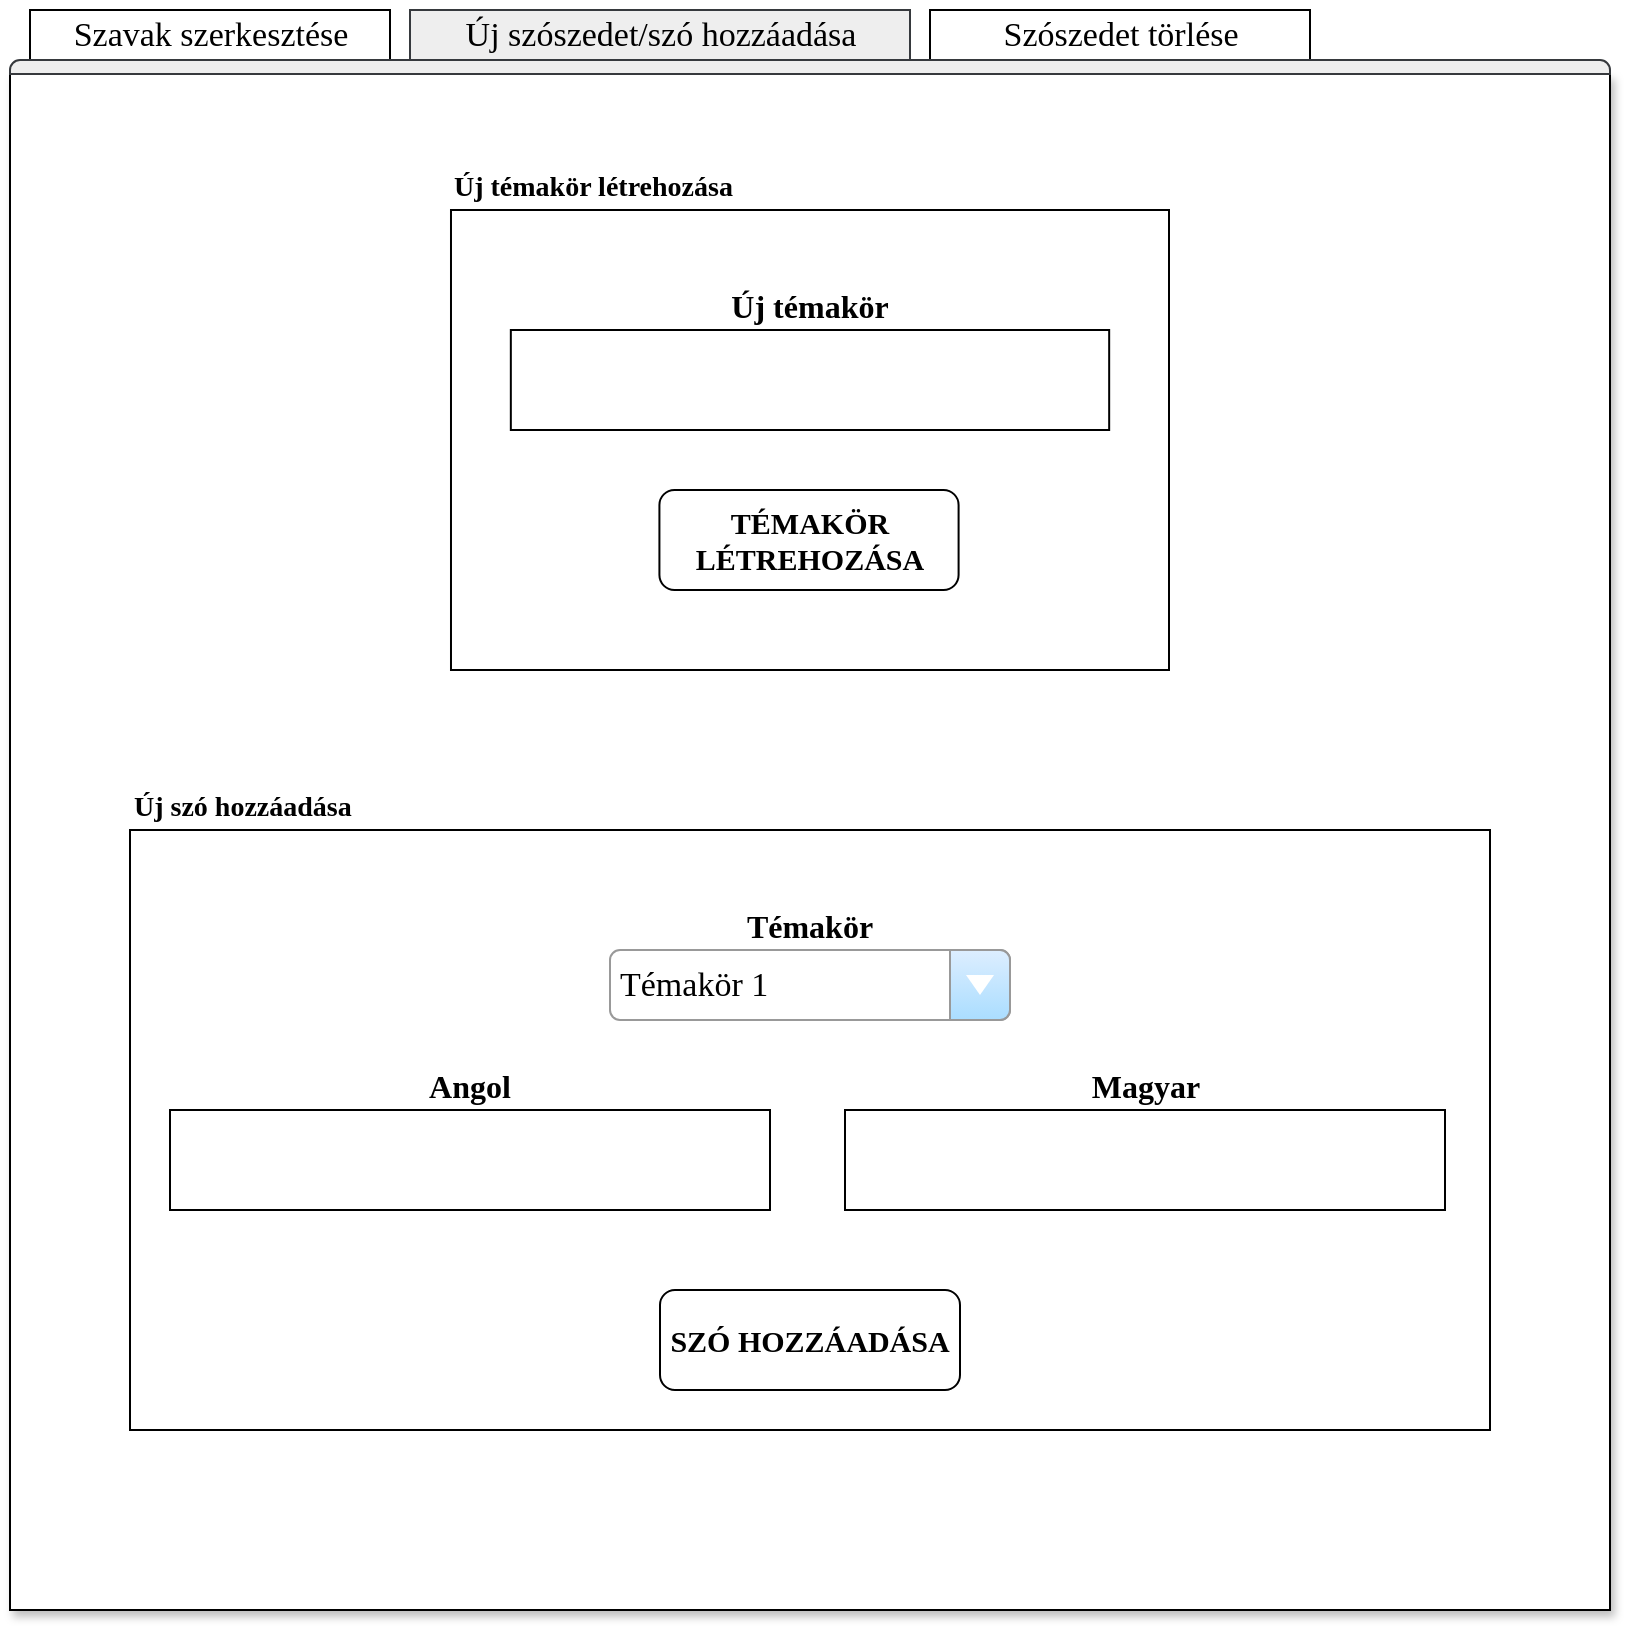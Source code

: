 <mxfile version="21.2.1" type="device">
  <diagram name="1 oldal" id="h_sdG0xfet05f8b0soA9">
    <mxGraphModel dx="223" dy="638" grid="0" gridSize="10" guides="1" tooltips="1" connect="1" arrows="1" fold="1" page="1" pageScale="1" pageWidth="827" pageHeight="1169" background="none" math="0" shadow="0">
      <root>
        <mxCell id="0" />
        <mxCell id="1" parent="0" />
        <mxCell id="sZCGaXeiZL27GAr6mK9c-56" value="" style="strokeWidth=1;shadow=1;dashed=0;align=center;html=1;shape=mxgraph.mockup.containers.marginRect2;rectMarginTop=32;whiteSpace=wrap;fontFamily=Comic Sans MS;verticalAlign=middle;fontSize=14;" parent="1" vertex="1">
          <mxGeometry x="830" y="10" width="800" height="800" as="geometry" />
        </mxCell>
        <mxCell id="sZCGaXeiZL27GAr6mK9c-57" value="Szavak szerkesztése" style="strokeWidth=1;shadow=0;dashed=0;align=center;html=1;shape=mxgraph.mockup.containers.rrect;rSize=0;fontSize=17;fontFamily=Comic Sans MS;" parent="sZCGaXeiZL27GAr6mK9c-56" vertex="1">
          <mxGeometry width="180" height="25" relative="1" as="geometry">
            <mxPoint x="10" as="offset" />
          </mxGeometry>
        </mxCell>
        <mxCell id="sZCGaXeiZL27GAr6mK9c-58" value="Új szószedet/szó hozzáadása" style="strokeWidth=1;shadow=0;dashed=0;align=center;html=1;shape=mxgraph.mockup.containers.rrect;rSize=0;fontSize=17;fontFamily=Comic Sans MS;fillColor=#eeeeee;strokeColor=#36393d;" parent="sZCGaXeiZL27GAr6mK9c-56" vertex="1">
          <mxGeometry width="250" height="25" relative="1" as="geometry">
            <mxPoint x="200" as="offset" />
          </mxGeometry>
        </mxCell>
        <mxCell id="sZCGaXeiZL27GAr6mK9c-59" value="Szószedet törlése" style="strokeWidth=1;shadow=0;dashed=0;align=center;html=1;shape=mxgraph.mockup.containers.rrect;rSize=0;fontSize=17;gradientColor=none;fontFamily=Comic Sans MS;" parent="sZCGaXeiZL27GAr6mK9c-56" vertex="1">
          <mxGeometry width="190" height="25" relative="1" as="geometry">
            <mxPoint x="460" as="offset" />
          </mxGeometry>
        </mxCell>
        <mxCell id="sZCGaXeiZL27GAr6mK9c-60" value="" style="strokeWidth=1;shadow=0;dashed=0;align=center;html=1;shape=mxgraph.mockup.containers.topButton;rSize=5;resizeWidth=1;movable=0;deletable=1;fillColor=#eeeeee;strokeColor=#36393d;" parent="sZCGaXeiZL27GAr6mK9c-56" vertex="1">
          <mxGeometry width="800" height="7" relative="1" as="geometry">
            <mxPoint y="25" as="offset" />
          </mxGeometry>
        </mxCell>
        <mxCell id="sZCGaXeiZL27GAr6mK9c-74" style="edgeStyle=orthogonalEdgeStyle;rounded=0;orthogonalLoop=1;jettySize=auto;html=1;exitX=0.5;exitY=1;exitDx=0;exitDy=0;" parent="sZCGaXeiZL27GAr6mK9c-56" edge="1">
          <mxGeometry relative="1" as="geometry">
            <mxPoint x="581" y="316.832" as="sourcePoint" />
            <mxPoint x="581" y="316.832" as="targetPoint" />
          </mxGeometry>
        </mxCell>
        <mxCell id="sZCGaXeiZL27GAr6mK9c-75" style="edgeStyle=orthogonalEdgeStyle;rounded=0;orthogonalLoop=1;jettySize=auto;html=1;exitX=0.5;exitY=1;exitDx=0;exitDy=0;" parent="sZCGaXeiZL27GAr6mK9c-56" edge="1">
          <mxGeometry relative="1" as="geometry">
            <mxPoint x="581" y="277.228" as="sourcePoint" />
            <mxPoint x="581" y="277.228" as="targetPoint" />
          </mxGeometry>
        </mxCell>
        <mxCell id="sZCGaXeiZL27GAr6mK9c-107" value="" style="group" parent="sZCGaXeiZL27GAr6mK9c-56" vertex="1" connectable="0">
          <mxGeometry x="219.5" y="70" width="360" height="260" as="geometry" />
        </mxCell>
        <mxCell id="sZCGaXeiZL27GAr6mK9c-64" value="Új témakör létrehozása" style="text;html=1;strokeColor=none;fillColor=none;align=left;verticalAlign=bottom;whiteSpace=wrap;rounded=0;fontFamily=Comic Sans MS;fontStyle=1;fontSize=14;" parent="sZCGaXeiZL27GAr6mK9c-107" vertex="1">
          <mxGeometry width="189.474" height="30" as="geometry" />
        </mxCell>
        <mxCell id="sZCGaXeiZL27GAr6mK9c-62" value="" style="whiteSpace=wrap;html=1;rounded=0;fontFamily=Comic Sans MS;fillColor=none;strokeWidth=1;glass=0;" parent="sZCGaXeiZL27GAr6mK9c-107" vertex="1">
          <mxGeometry x="0.997" y="30" width="359.003" height="230" as="geometry" />
        </mxCell>
        <mxCell id="sZCGaXeiZL27GAr6mK9c-68" value="" style="rounded=0;whiteSpace=wrap;html=1;" parent="sZCGaXeiZL27GAr6mK9c-107" vertex="1">
          <mxGeometry x="30.914" y="90" width="299.169" height="50" as="geometry" />
        </mxCell>
        <mxCell id="sZCGaXeiZL27GAr6mK9c-70" value="Új témakör" style="text;html=1;strokeColor=none;fillColor=none;align=center;verticalAlign=bottom;whiteSpace=wrap;rounded=0;fontFamily=Comic Sans MS;fontStyle=1;fontSize=16;" parent="sZCGaXeiZL27GAr6mK9c-107" vertex="1">
          <mxGeometry x="115.679" y="60" width="129.64" height="30" as="geometry" />
        </mxCell>
        <mxCell id="sZCGaXeiZL27GAr6mK9c-72" value="TÉMAKÖR LÉTREHOZÁSA" style="rounded=1;whiteSpace=wrap;html=1;fontFamily=Comic Sans MS;fontStyle=1;fontSize=15;" parent="sZCGaXeiZL27GAr6mK9c-107" vertex="1">
          <mxGeometry x="105.208" y="170" width="149.584" height="50" as="geometry" />
        </mxCell>
        <mxCell id="sZCGaXeiZL27GAr6mK9c-106" style="edgeStyle=orthogonalEdgeStyle;rounded=0;orthogonalLoop=1;jettySize=auto;html=1;exitX=0.5;exitY=1;exitDx=0;exitDy=0;" parent="sZCGaXeiZL27GAr6mK9c-107" source="sZCGaXeiZL27GAr6mK9c-70" target="sZCGaXeiZL27GAr6mK9c-70" edge="1">
          <mxGeometry relative="1" as="geometry" />
        </mxCell>
        <mxCell id="sZCGaXeiZL27GAr6mK9c-108" value="" style="group" parent="sZCGaXeiZL27GAr6mK9c-56" vertex="1" connectable="0">
          <mxGeometry x="60" y="380" width="680" height="330" as="geometry" />
        </mxCell>
        <mxCell id="sZCGaXeiZL27GAr6mK9c-92" value="" style="whiteSpace=wrap;html=1;rounded=0;fontFamily=Comic Sans MS;fillColor=none;strokeWidth=1;glass=0;" parent="sZCGaXeiZL27GAr6mK9c-108" vertex="1">
          <mxGeometry y="30" width="680" height="300" as="geometry" />
        </mxCell>
        <mxCell id="sZCGaXeiZL27GAr6mK9c-93" value="Témakör 1" style="strokeWidth=1;shadow=0;dashed=0;align=center;html=1;shape=mxgraph.mockup.forms.comboBox;strokeColor=#999999;fillColor=#ddeeff;align=left;fillColor2=#aaddff;mainText=;fontColor=#000000;fontSize=17;spacingLeft=3;fontFamily=Comic Sans MS;" parent="sZCGaXeiZL27GAr6mK9c-108" vertex="1">
          <mxGeometry x="240" y="90" width="200" height="35" as="geometry" />
        </mxCell>
        <mxCell id="sZCGaXeiZL27GAr6mK9c-94" value="Új szó hozzáadása" style="text;html=1;strokeColor=none;fillColor=none;align=left;verticalAlign=bottom;whiteSpace=wrap;rounded=0;fontFamily=Comic Sans MS;fontStyle=1;fontSize=14;" parent="sZCGaXeiZL27GAr6mK9c-108" vertex="1">
          <mxGeometry width="150" height="30" as="geometry" />
        </mxCell>
        <mxCell id="sZCGaXeiZL27GAr6mK9c-95" value="Témakör" style="text;html=1;strokeColor=none;fillColor=none;align=center;verticalAlign=bottom;whiteSpace=wrap;rounded=0;fontFamily=Comic Sans MS;fontStyle=1;fontSize=16;" parent="sZCGaXeiZL27GAr6mK9c-108" vertex="1">
          <mxGeometry x="275" y="60" width="130" height="30" as="geometry" />
        </mxCell>
        <mxCell id="sZCGaXeiZL27GAr6mK9c-98" value="" style="rounded=0;whiteSpace=wrap;html=1;" parent="sZCGaXeiZL27GAr6mK9c-108" vertex="1">
          <mxGeometry x="20" y="170" width="300" height="50" as="geometry" />
        </mxCell>
        <mxCell id="sZCGaXeiZL27GAr6mK9c-99" value="" style="rounded=0;whiteSpace=wrap;html=1;" parent="sZCGaXeiZL27GAr6mK9c-108" vertex="1">
          <mxGeometry x="357.5" y="170" width="300" height="50" as="geometry" />
        </mxCell>
        <mxCell id="sZCGaXeiZL27GAr6mK9c-100" value="Angol" style="text;html=1;strokeColor=none;fillColor=none;align=center;verticalAlign=bottom;whiteSpace=wrap;rounded=0;fontFamily=Comic Sans MS;fontStyle=1;fontSize=16;" parent="sZCGaXeiZL27GAr6mK9c-108" vertex="1">
          <mxGeometry x="105" y="140" width="130" height="30" as="geometry" />
        </mxCell>
        <mxCell id="sZCGaXeiZL27GAr6mK9c-101" value="Magyar" style="text;html=1;strokeColor=none;fillColor=none;align=center;verticalAlign=bottom;whiteSpace=wrap;rounded=0;fontFamily=Comic Sans MS;fontStyle=1;fontSize=16;" parent="sZCGaXeiZL27GAr6mK9c-108" vertex="1">
          <mxGeometry x="442.5" y="140" width="130" height="30" as="geometry" />
        </mxCell>
        <mxCell id="sZCGaXeiZL27GAr6mK9c-103" value="SZÓ HOZZÁADÁSA" style="rounded=1;whiteSpace=wrap;html=1;fontFamily=Comic Sans MS;fontStyle=1;fontSize=15;" parent="sZCGaXeiZL27GAr6mK9c-108" vertex="1">
          <mxGeometry x="265" y="260" width="150" height="50" as="geometry" />
        </mxCell>
        <mxCell id="sZCGaXeiZL27GAr6mK9c-104" style="edgeStyle=orthogonalEdgeStyle;rounded=0;orthogonalLoop=1;jettySize=auto;html=1;exitX=0.5;exitY=1;exitDx=0;exitDy=0;" parent="sZCGaXeiZL27GAr6mK9c-108" source="sZCGaXeiZL27GAr6mK9c-99" target="sZCGaXeiZL27GAr6mK9c-99" edge="1">
          <mxGeometry relative="1" as="geometry" />
        </mxCell>
        <mxCell id="sZCGaXeiZL27GAr6mK9c-105" style="edgeStyle=orthogonalEdgeStyle;rounded=0;orthogonalLoop=1;jettySize=auto;html=1;exitX=0.5;exitY=1;exitDx=0;exitDy=0;" parent="sZCGaXeiZL27GAr6mK9c-108" source="sZCGaXeiZL27GAr6mK9c-101" target="sZCGaXeiZL27GAr6mK9c-101" edge="1">
          <mxGeometry relative="1" as="geometry" />
        </mxCell>
      </root>
    </mxGraphModel>
  </diagram>
</mxfile>
